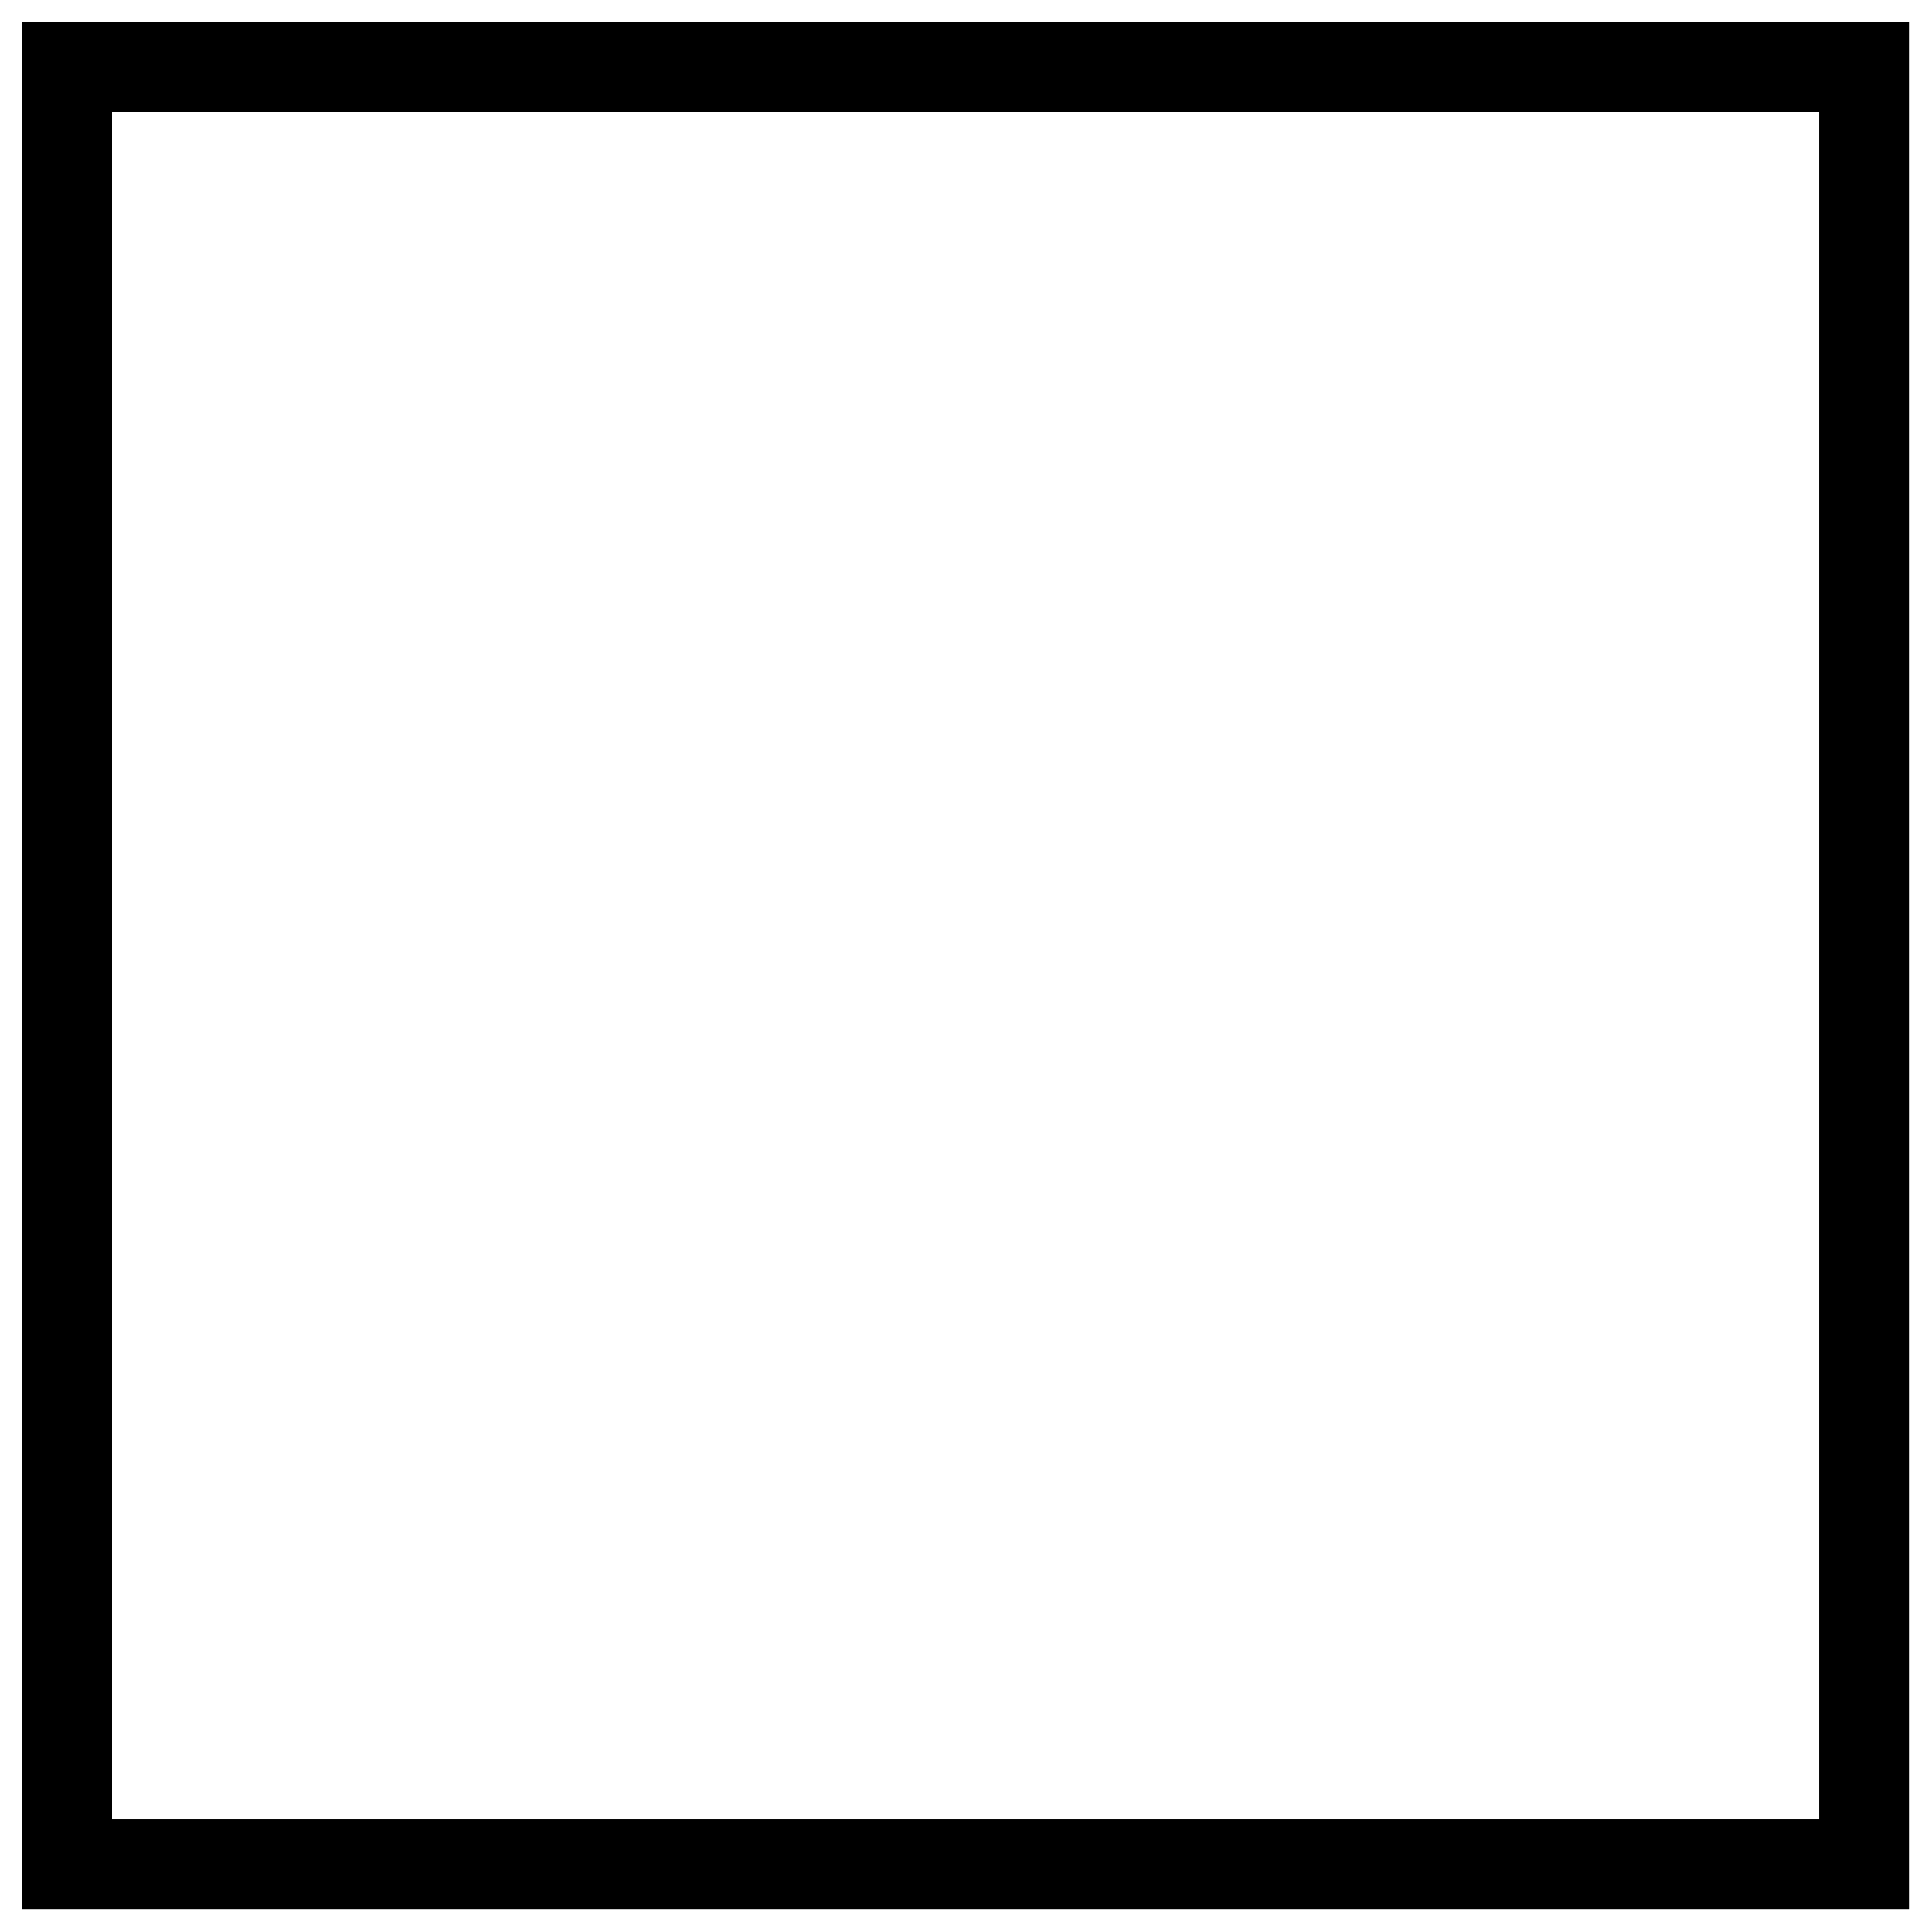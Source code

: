 


\begin{tikzpicture}[y=0.80pt, x=0.80pt, yscale=-1.0, xscale=1.0, inner sep=0pt, outer sep=0pt]
\begin{scope}[shift={(100.0,1667.0)},nonzero rule]
  \path[draw=.,fill=.,line width=1.600pt] (1258.0,0.0) --
    (172.0,0.0) -- (172.0,-1086.0) -- (1258.0,-1086.0) --
    (1258.0,0.0) -- cycle(1208.0,-50.0) -- (1208.0,-1036.0) --
    (222.0,-1036.0) -- (222.0,-50.0) -- (1208.0,-50.0) -- cycle;
\end{scope}

\end{tikzpicture}

